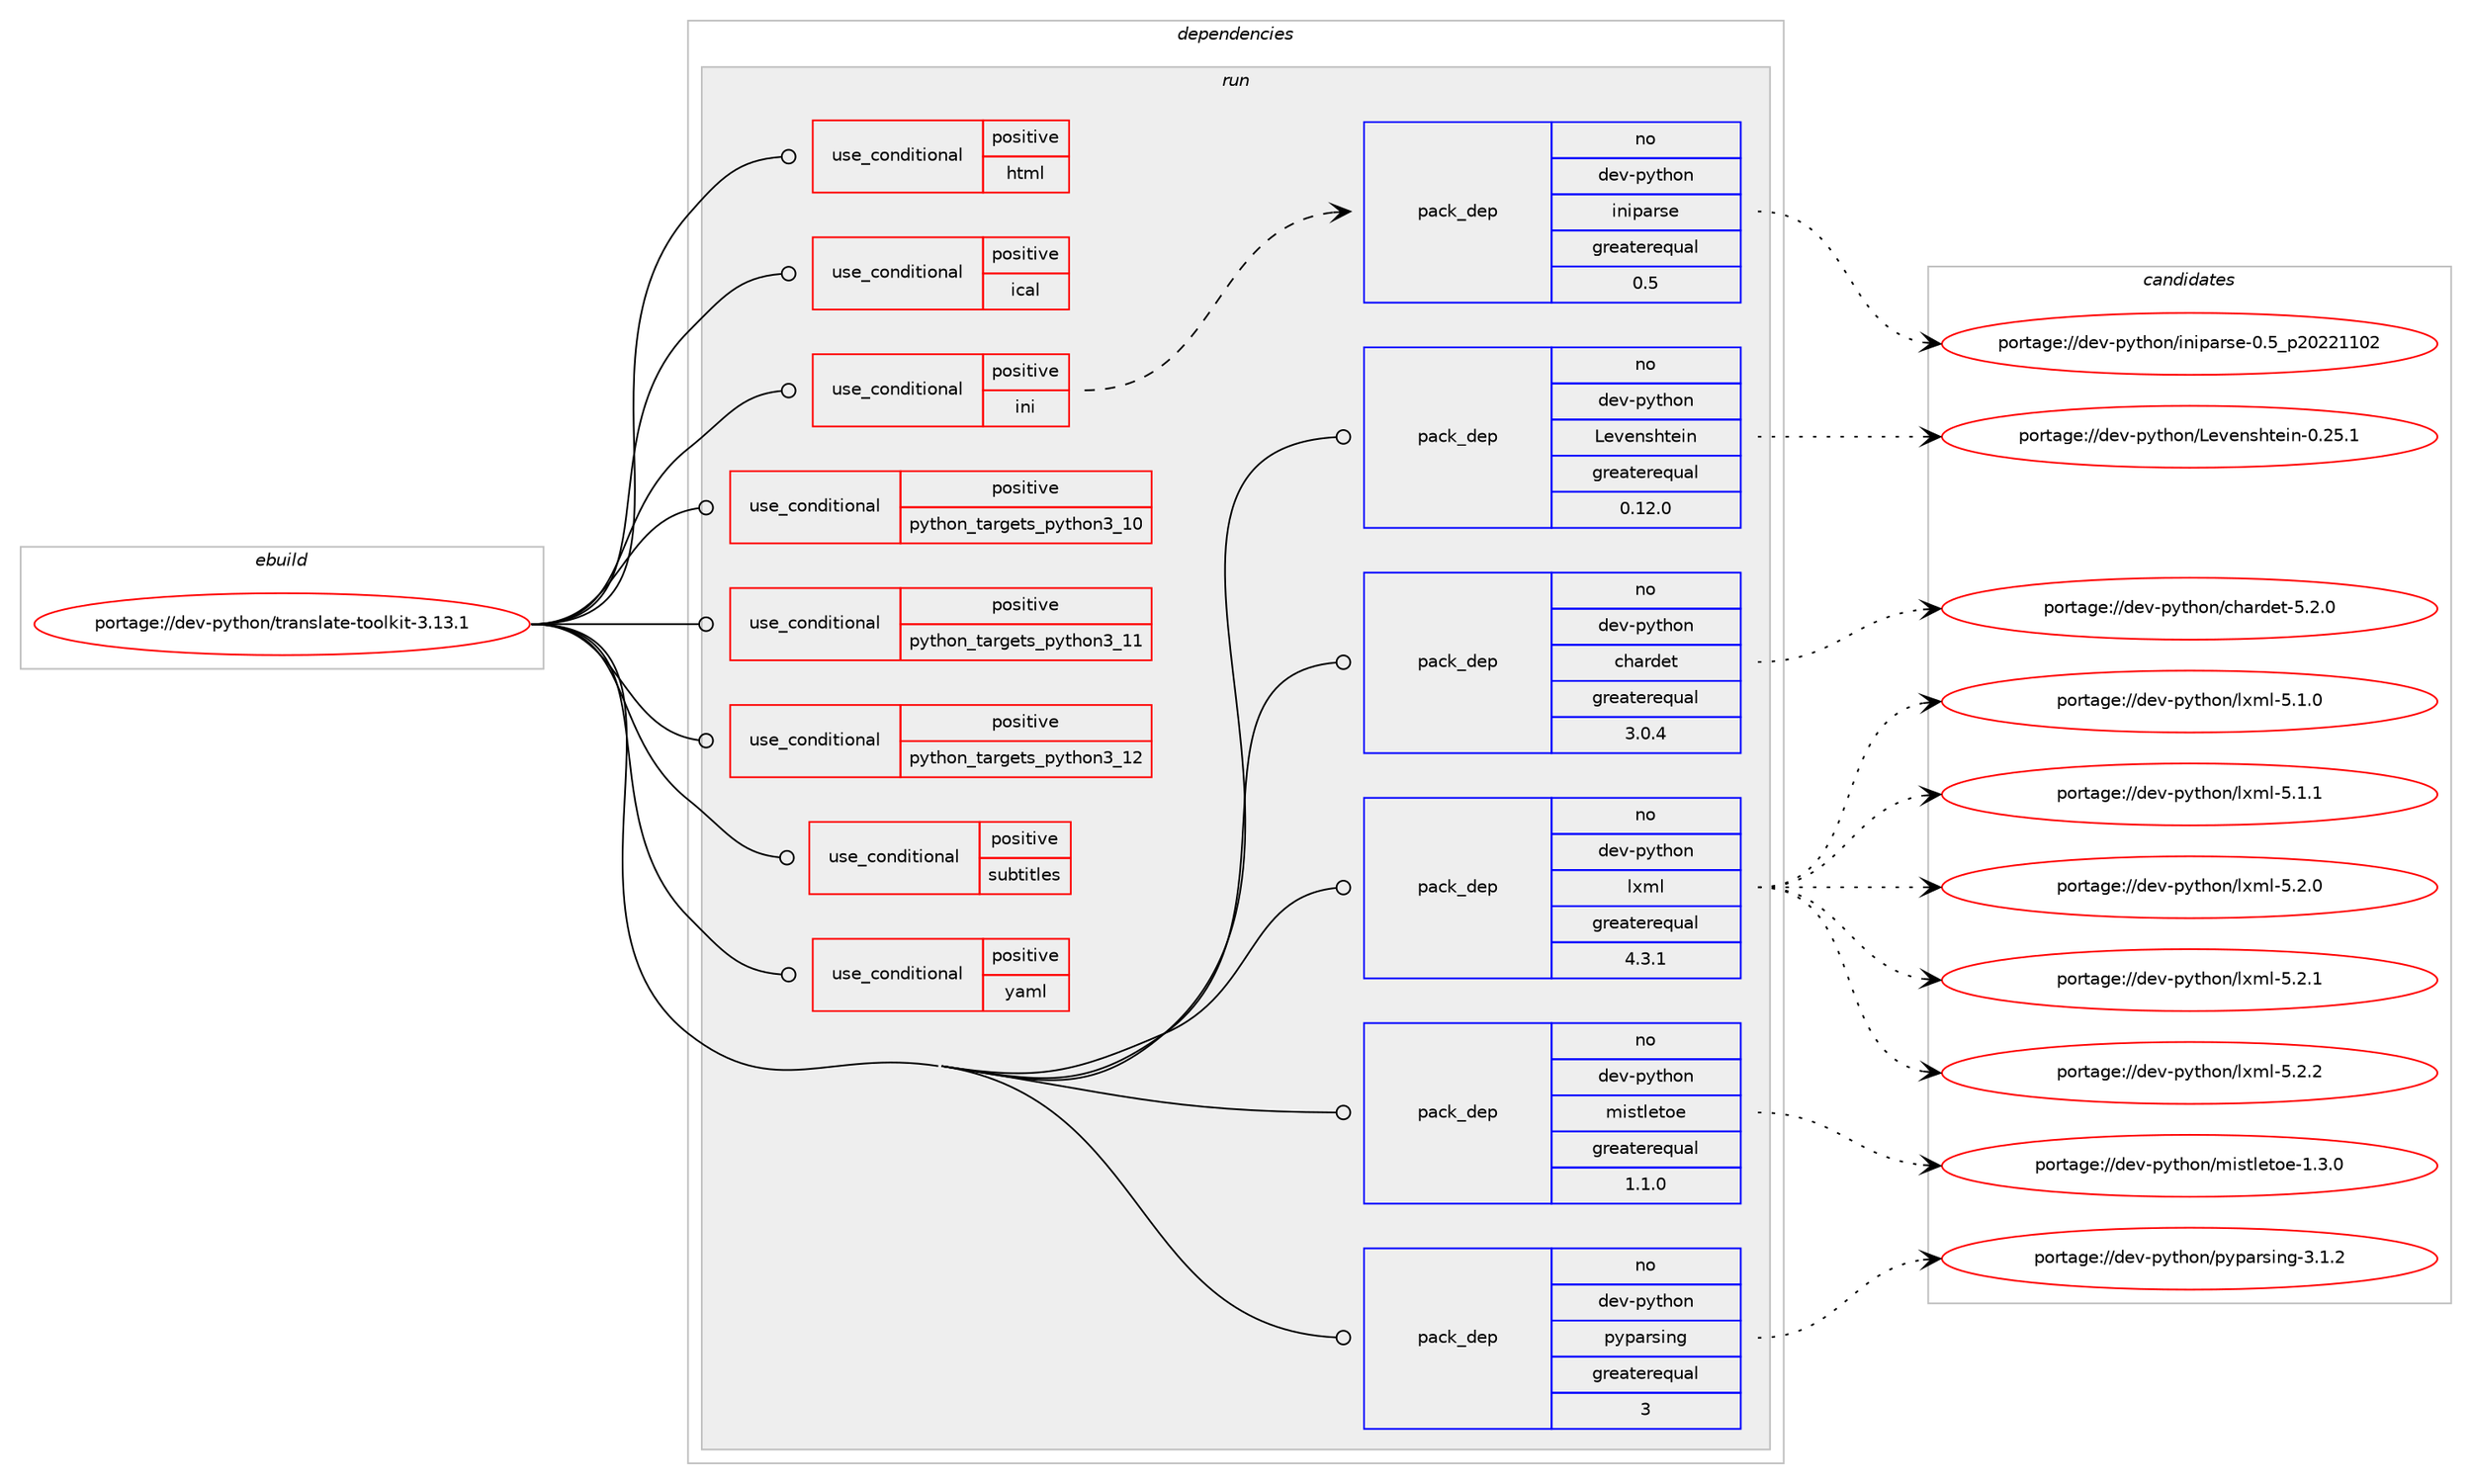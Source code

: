 digraph prolog {

# *************
# Graph options
# *************

newrank=true;
concentrate=true;
compound=true;
graph [rankdir=LR,fontname=Helvetica,fontsize=10,ranksep=1.5];#, ranksep=2.5, nodesep=0.2];
edge  [arrowhead=vee];
node  [fontname=Helvetica,fontsize=10];

# **********
# The ebuild
# **********

subgraph cluster_leftcol {
color=gray;
rank=same;
label=<<i>ebuild</i>>;
id [label="portage://dev-python/translate-toolkit-3.13.1", color=red, width=4, href="../dev-python/translate-toolkit-3.13.1.svg"];
}

# ****************
# The dependencies
# ****************

subgraph cluster_midcol {
color=gray;
label=<<i>dependencies</i>>;
subgraph cluster_compile {
fillcolor="#eeeeee";
style=filled;
label=<<i>compile</i>>;
}
subgraph cluster_compileandrun {
fillcolor="#eeeeee";
style=filled;
label=<<i>compile and run</i>>;
}
subgraph cluster_run {
fillcolor="#eeeeee";
style=filled;
label=<<i>run</i>>;
subgraph cond39272 {
dependency83368 [label=<<TABLE BORDER="0" CELLBORDER="1" CELLSPACING="0" CELLPADDING="4"><TR><TD ROWSPAN="3" CELLPADDING="10">use_conditional</TD></TR><TR><TD>positive</TD></TR><TR><TD>html</TD></TR></TABLE>>, shape=none, color=red];
# *** BEGIN UNKNOWN DEPENDENCY TYPE (TODO) ***
# dependency83368 -> package_dependency(portage://dev-python/translate-toolkit-3.13.1,run,no,dev-python,utidylib,none,[,,],[],[use(optenable(python_targets_python3_10),negative),use(optenable(python_targets_python3_11),negative),use(optenable(python_targets_python3_12),negative)])
# *** END UNKNOWN DEPENDENCY TYPE (TODO) ***

}
id:e -> dependency83368:w [weight=20,style="solid",arrowhead="odot"];
subgraph cond39273 {
dependency83369 [label=<<TABLE BORDER="0" CELLBORDER="1" CELLSPACING="0" CELLPADDING="4"><TR><TD ROWSPAN="3" CELLPADDING="10">use_conditional</TD></TR><TR><TD>positive</TD></TR><TR><TD>ical</TD></TR></TABLE>>, shape=none, color=red];
# *** BEGIN UNKNOWN DEPENDENCY TYPE (TODO) ***
# dependency83369 -> package_dependency(portage://dev-python/translate-toolkit-3.13.1,run,no,dev-python,vobject,none,[,,],[],[use(optenable(python_targets_python3_10),negative),use(optenable(python_targets_python3_11),negative),use(optenable(python_targets_python3_12),negative)])
# *** END UNKNOWN DEPENDENCY TYPE (TODO) ***

}
id:e -> dependency83369:w [weight=20,style="solid",arrowhead="odot"];
subgraph cond39274 {
dependency83370 [label=<<TABLE BORDER="0" CELLBORDER="1" CELLSPACING="0" CELLPADDING="4"><TR><TD ROWSPAN="3" CELLPADDING="10">use_conditional</TD></TR><TR><TD>positive</TD></TR><TR><TD>ini</TD></TR></TABLE>>, shape=none, color=red];
subgraph pack42857 {
dependency83371 [label=<<TABLE BORDER="0" CELLBORDER="1" CELLSPACING="0" CELLPADDING="4" WIDTH="220"><TR><TD ROWSPAN="6" CELLPADDING="30">pack_dep</TD></TR><TR><TD WIDTH="110">no</TD></TR><TR><TD>dev-python</TD></TR><TR><TD>iniparse</TD></TR><TR><TD>greaterequal</TD></TR><TR><TD>0.5</TD></TR></TABLE>>, shape=none, color=blue];
}
dependency83370:e -> dependency83371:w [weight=20,style="dashed",arrowhead="vee"];
}
id:e -> dependency83370:w [weight=20,style="solid",arrowhead="odot"];
subgraph cond39275 {
dependency83372 [label=<<TABLE BORDER="0" CELLBORDER="1" CELLSPACING="0" CELLPADDING="4"><TR><TD ROWSPAN="3" CELLPADDING="10">use_conditional</TD></TR><TR><TD>positive</TD></TR><TR><TD>python_targets_python3_10</TD></TR></TABLE>>, shape=none, color=red];
# *** BEGIN UNKNOWN DEPENDENCY TYPE (TODO) ***
# dependency83372 -> package_dependency(portage://dev-python/translate-toolkit-3.13.1,run,no,dev-lang,python,none,[,,],[slot(3.10)],[use(enable(sqlite),none)])
# *** END UNKNOWN DEPENDENCY TYPE (TODO) ***

}
id:e -> dependency83372:w [weight=20,style="solid",arrowhead="odot"];
subgraph cond39276 {
dependency83373 [label=<<TABLE BORDER="0" CELLBORDER="1" CELLSPACING="0" CELLPADDING="4"><TR><TD ROWSPAN="3" CELLPADDING="10">use_conditional</TD></TR><TR><TD>positive</TD></TR><TR><TD>python_targets_python3_11</TD></TR></TABLE>>, shape=none, color=red];
# *** BEGIN UNKNOWN DEPENDENCY TYPE (TODO) ***
# dependency83373 -> package_dependency(portage://dev-python/translate-toolkit-3.13.1,run,no,dev-lang,python,none,[,,],[slot(3.11)],[use(enable(sqlite),none)])
# *** END UNKNOWN DEPENDENCY TYPE (TODO) ***

}
id:e -> dependency83373:w [weight=20,style="solid",arrowhead="odot"];
subgraph cond39277 {
dependency83374 [label=<<TABLE BORDER="0" CELLBORDER="1" CELLSPACING="0" CELLPADDING="4"><TR><TD ROWSPAN="3" CELLPADDING="10">use_conditional</TD></TR><TR><TD>positive</TD></TR><TR><TD>python_targets_python3_12</TD></TR></TABLE>>, shape=none, color=red];
# *** BEGIN UNKNOWN DEPENDENCY TYPE (TODO) ***
# dependency83374 -> package_dependency(portage://dev-python/translate-toolkit-3.13.1,run,no,dev-lang,python,none,[,,],[slot(3.12)],[use(enable(sqlite),none)])
# *** END UNKNOWN DEPENDENCY TYPE (TODO) ***

}
id:e -> dependency83374:w [weight=20,style="solid",arrowhead="odot"];
subgraph cond39278 {
dependency83375 [label=<<TABLE BORDER="0" CELLBORDER="1" CELLSPACING="0" CELLPADDING="4"><TR><TD ROWSPAN="3" CELLPADDING="10">use_conditional</TD></TR><TR><TD>positive</TD></TR><TR><TD>subtitles</TD></TR></TABLE>>, shape=none, color=red];
# *** BEGIN UNKNOWN DEPENDENCY TYPE (TODO) ***
# dependency83375 -> package_dependency(portage://dev-python/translate-toolkit-3.13.1,run,no,media-video,gaupol,none,[,,],[],[use(optenable(python_targets_python3_10),negative),use(optenable(python_targets_python3_11),negative),use(optenable(python_targets_python3_12),negative)])
# *** END UNKNOWN DEPENDENCY TYPE (TODO) ***

}
id:e -> dependency83375:w [weight=20,style="solid",arrowhead="odot"];
subgraph cond39279 {
dependency83376 [label=<<TABLE BORDER="0" CELLBORDER="1" CELLSPACING="0" CELLPADDING="4"><TR><TD ROWSPAN="3" CELLPADDING="10">use_conditional</TD></TR><TR><TD>positive</TD></TR><TR><TD>yaml</TD></TR></TABLE>>, shape=none, color=red];
# *** BEGIN UNKNOWN DEPENDENCY TYPE (TODO) ***
# dependency83376 -> package_dependency(portage://dev-python/translate-toolkit-3.13.1,run,no,dev-python,pyyaml,none,[,,],[],[use(optenable(python_targets_python3_10),negative),use(optenable(python_targets_python3_11),negative),use(optenable(python_targets_python3_12),negative)])
# *** END UNKNOWN DEPENDENCY TYPE (TODO) ***

}
id:e -> dependency83376:w [weight=20,style="solid",arrowhead="odot"];
# *** BEGIN UNKNOWN DEPENDENCY TYPE (TODO) ***
# id -> package_dependency(portage://dev-python/translate-toolkit-3.13.1,run,no,app-text,iso-codes,none,[,,],[],[])
# *** END UNKNOWN DEPENDENCY TYPE (TODO) ***

subgraph pack42858 {
dependency83377 [label=<<TABLE BORDER="0" CELLBORDER="1" CELLSPACING="0" CELLPADDING="4" WIDTH="220"><TR><TD ROWSPAN="6" CELLPADDING="30">pack_dep</TD></TR><TR><TD WIDTH="110">no</TD></TR><TR><TD>dev-python</TD></TR><TR><TD>Levenshtein</TD></TR><TR><TD>greaterequal</TD></TR><TR><TD>0.12.0</TD></TR></TABLE>>, shape=none, color=blue];
}
id:e -> dependency83377:w [weight=20,style="solid",arrowhead="odot"];
subgraph pack42859 {
dependency83378 [label=<<TABLE BORDER="0" CELLBORDER="1" CELLSPACING="0" CELLPADDING="4" WIDTH="220"><TR><TD ROWSPAN="6" CELLPADDING="30">pack_dep</TD></TR><TR><TD WIDTH="110">no</TD></TR><TR><TD>dev-python</TD></TR><TR><TD>chardet</TD></TR><TR><TD>greaterequal</TD></TR><TR><TD>3.0.4</TD></TR></TABLE>>, shape=none, color=blue];
}
id:e -> dependency83378:w [weight=20,style="solid",arrowhead="odot"];
# *** BEGIN UNKNOWN DEPENDENCY TYPE (TODO) ***
# id -> package_dependency(portage://dev-python/translate-toolkit-3.13.1,run,no,dev-python,cheroot,none,[,,],[],[use(optenable(python_targets_python3_10),negative),use(optenable(python_targets_python3_11),negative),use(optenable(python_targets_python3_12),negative)])
# *** END UNKNOWN DEPENDENCY TYPE (TODO) ***

subgraph pack42860 {
dependency83379 [label=<<TABLE BORDER="0" CELLBORDER="1" CELLSPACING="0" CELLPADDING="4" WIDTH="220"><TR><TD ROWSPAN="6" CELLPADDING="30">pack_dep</TD></TR><TR><TD WIDTH="110">no</TD></TR><TR><TD>dev-python</TD></TR><TR><TD>lxml</TD></TR><TR><TD>greaterequal</TD></TR><TR><TD>4.3.1</TD></TR></TABLE>>, shape=none, color=blue];
}
id:e -> dependency83379:w [weight=20,style="solid",arrowhead="odot"];
subgraph pack42861 {
dependency83380 [label=<<TABLE BORDER="0" CELLBORDER="1" CELLSPACING="0" CELLPADDING="4" WIDTH="220"><TR><TD ROWSPAN="6" CELLPADDING="30">pack_dep</TD></TR><TR><TD WIDTH="110">no</TD></TR><TR><TD>dev-python</TD></TR><TR><TD>mistletoe</TD></TR><TR><TD>greaterequal</TD></TR><TR><TD>1.1.0</TD></TR></TABLE>>, shape=none, color=blue];
}
id:e -> dependency83380:w [weight=20,style="solid",arrowhead="odot"];
subgraph pack42862 {
dependency83381 [label=<<TABLE BORDER="0" CELLBORDER="1" CELLSPACING="0" CELLPADDING="4" WIDTH="220"><TR><TD ROWSPAN="6" CELLPADDING="30">pack_dep</TD></TR><TR><TD WIDTH="110">no</TD></TR><TR><TD>dev-python</TD></TR><TR><TD>pyparsing</TD></TR><TR><TD>greaterequal</TD></TR><TR><TD>3</TD></TR></TABLE>>, shape=none, color=blue];
}
id:e -> dependency83381:w [weight=20,style="solid",arrowhead="odot"];
# *** BEGIN UNKNOWN DEPENDENCY TYPE (TODO) ***
# id -> package_dependency(portage://dev-python/translate-toolkit-3.13.1,run,no,dev-python,ruamel-yaml,none,[,,],[],[use(optenable(python_targets_python3_10),negative),use(optenable(python_targets_python3_11),negative),use(optenable(python_targets_python3_12),negative)])
# *** END UNKNOWN DEPENDENCY TYPE (TODO) ***

# *** BEGIN UNKNOWN DEPENDENCY TYPE (TODO) ***
# id -> package_dependency(portage://dev-python/translate-toolkit-3.13.1,run,no,sys-devel,gettext,none,[,,],[],[])
# *** END UNKNOWN DEPENDENCY TYPE (TODO) ***

}
}

# **************
# The candidates
# **************

subgraph cluster_choices {
rank=same;
color=gray;
label=<<i>candidates</i>>;

subgraph choice42857 {
color=black;
nodesep=1;
choice10010111845112121116104111110471051101051129711411510145484653951125048505049494850 [label="portage://dev-python/iniparse-0.5_p20221102", color=red, width=4,href="../dev-python/iniparse-0.5_p20221102.svg"];
dependency83371:e -> choice10010111845112121116104111110471051101051129711411510145484653951125048505049494850:w [style=dotted,weight="100"];
}
subgraph choice42858 {
color=black;
nodesep=1;
choice10010111845112121116104111110477610111810111011510411610110511045484650534649 [label="portage://dev-python/Levenshtein-0.25.1", color=red, width=4,href="../dev-python/Levenshtein-0.25.1.svg"];
dependency83377:e -> choice10010111845112121116104111110477610111810111011510411610110511045484650534649:w [style=dotted,weight="100"];
}
subgraph choice42859 {
color=black;
nodesep=1;
choice10010111845112121116104111110479910497114100101116455346504648 [label="portage://dev-python/chardet-5.2.0", color=red, width=4,href="../dev-python/chardet-5.2.0.svg"];
dependency83378:e -> choice10010111845112121116104111110479910497114100101116455346504648:w [style=dotted,weight="100"];
}
subgraph choice42860 {
color=black;
nodesep=1;
choice1001011184511212111610411111047108120109108455346494648 [label="portage://dev-python/lxml-5.1.0", color=red, width=4,href="../dev-python/lxml-5.1.0.svg"];
choice1001011184511212111610411111047108120109108455346494649 [label="portage://dev-python/lxml-5.1.1", color=red, width=4,href="../dev-python/lxml-5.1.1.svg"];
choice1001011184511212111610411111047108120109108455346504648 [label="portage://dev-python/lxml-5.2.0", color=red, width=4,href="../dev-python/lxml-5.2.0.svg"];
choice1001011184511212111610411111047108120109108455346504649 [label="portage://dev-python/lxml-5.2.1", color=red, width=4,href="../dev-python/lxml-5.2.1.svg"];
choice1001011184511212111610411111047108120109108455346504650 [label="portage://dev-python/lxml-5.2.2", color=red, width=4,href="../dev-python/lxml-5.2.2.svg"];
dependency83379:e -> choice1001011184511212111610411111047108120109108455346494648:w [style=dotted,weight="100"];
dependency83379:e -> choice1001011184511212111610411111047108120109108455346494649:w [style=dotted,weight="100"];
dependency83379:e -> choice1001011184511212111610411111047108120109108455346504648:w [style=dotted,weight="100"];
dependency83379:e -> choice1001011184511212111610411111047108120109108455346504649:w [style=dotted,weight="100"];
dependency83379:e -> choice1001011184511212111610411111047108120109108455346504650:w [style=dotted,weight="100"];
}
subgraph choice42861 {
color=black;
nodesep=1;
choice1001011184511212111610411111047109105115116108101116111101454946514648 [label="portage://dev-python/mistletoe-1.3.0", color=red, width=4,href="../dev-python/mistletoe-1.3.0.svg"];
dependency83380:e -> choice1001011184511212111610411111047109105115116108101116111101454946514648:w [style=dotted,weight="100"];
}
subgraph choice42862 {
color=black;
nodesep=1;
choice100101118451121211161041111104711212111297114115105110103455146494650 [label="portage://dev-python/pyparsing-3.1.2", color=red, width=4,href="../dev-python/pyparsing-3.1.2.svg"];
dependency83381:e -> choice100101118451121211161041111104711212111297114115105110103455146494650:w [style=dotted,weight="100"];
}
}

}
